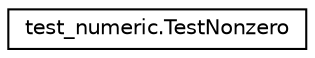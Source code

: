 digraph "Graphical Class Hierarchy"
{
 // LATEX_PDF_SIZE
  edge [fontname="Helvetica",fontsize="10",labelfontname="Helvetica",labelfontsize="10"];
  node [fontname="Helvetica",fontsize="10",shape=record];
  rankdir="LR";
  Node0 [label="test_numeric.TestNonzero",height=0.2,width=0.4,color="black", fillcolor="white", style="filled",URL="$classtest__numeric_1_1TestNonzero.html",tooltip=" "];
}
